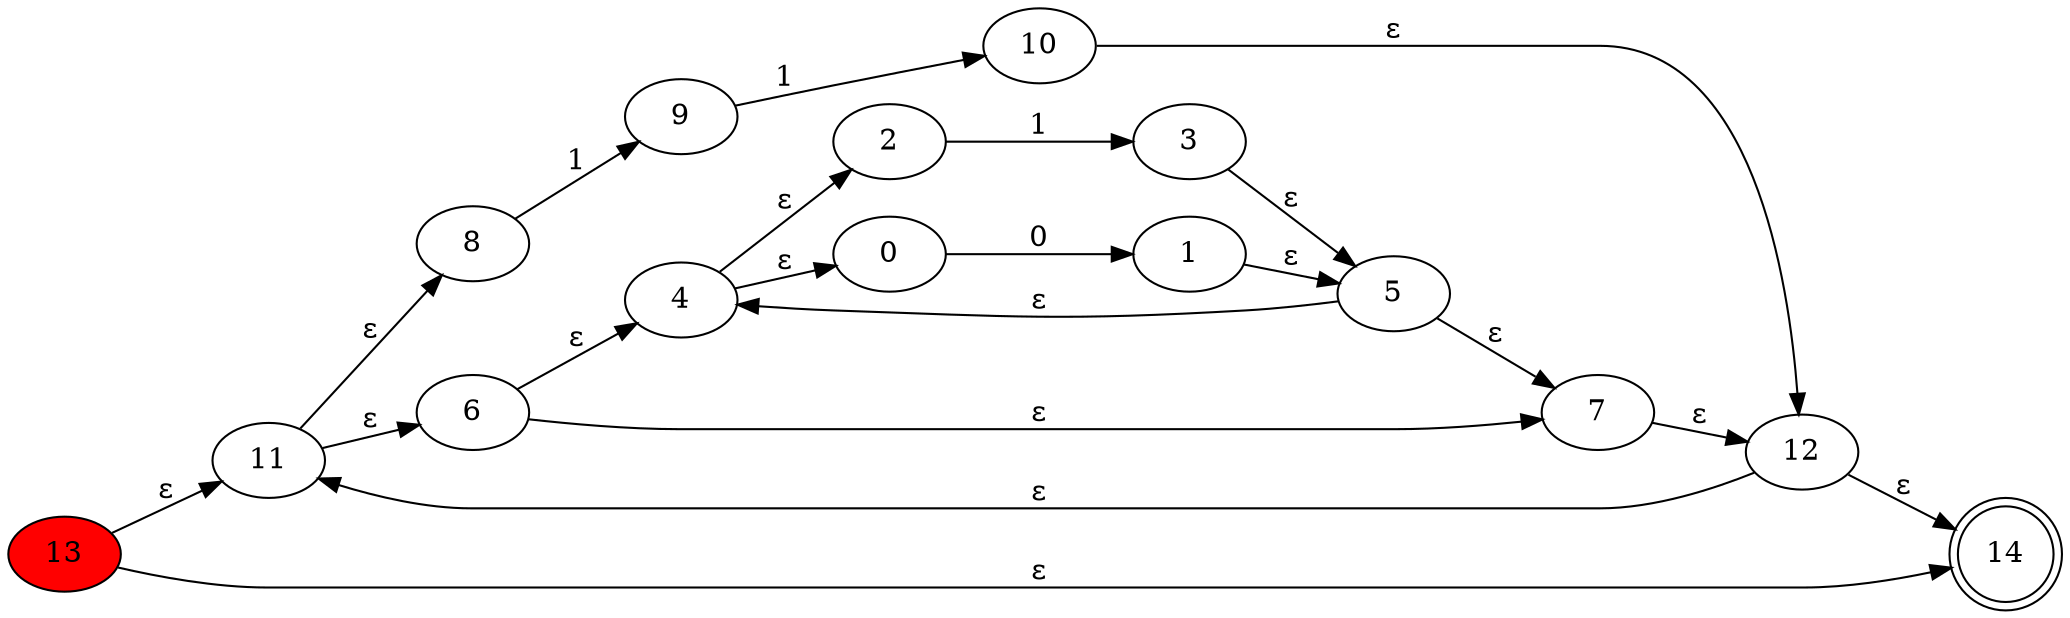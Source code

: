 // NFA_graph
digraph "./Reg_Graph/NFA" {
	rankdir=LR
	13 [label=13 fillcolor=red style=filled]
	11 [label=11]
	13 -> 11 [label="ε" rankdir=LR]
	11 [label=11]
	8 [label=8]
	11 -> 8 [label="ε" rankdir=LR]
	8 [label=8]
	9 [label=9]
	8 -> 9 [label=1 rankdir=LR]
	9 [label=9]
	10 [label=10]
	9 -> 10 [label=1 rankdir=LR]
	10 [label=10]
	12 [label=12]
	10 -> 12 [label="ε" rankdir=LR]
	11 [label=11]
	6 [label=6]
	11 -> 6 [label="ε" rankdir=LR]
	6 [label=6]
	4 [label=4]
	6 -> 4 [label="ε" rankdir=LR]
	4 [label=4]
	2 [label=2]
	4 -> 2 [label="ε" rankdir=LR]
	2 [label=2]
	3 [label=3]
	2 -> 3 [label=1 rankdir=LR]
	3 [label=3]
	5 [label=5]
	3 -> 5 [label="ε" rankdir=LR]
	4 [label=4]
	0 [label=0]
	4 -> 0 [label="ε" rankdir=LR]
	0 [label=0]
	1 [label=1]
	0 -> 1 [label=0 rankdir=LR]
	1 [label=1]
	5 [label=5]
	1 -> 5 [label="ε" rankdir=LR]
	5 [label=5]
	7 [label=7]
	5 -> 7 [label="ε" rankdir=LR]
	5 [label=5]
	4 [label=4]
	5 -> 4 [label="ε" rankdir=LR]
	6 [label=6]
	7 [label=7]
	6 -> 7 [label="ε" rankdir=LR]
	7 [label=7]
	12 [label=12]
	7 -> 12 [label="ε" rankdir=LR]
	12 [label=12]
	14 [label=14 shape=doublecircle]
	12 -> 14 [label="ε" rankdir=LR]
	12 [label=12]
	11 [label=11]
	12 -> 11 [label="ε" rankdir=LR]
	13 [label=13 fillcolor=red style=filled]
	14 [label=14 shape=doublecircle]
	13 -> 14 [label="ε" rankdir=LR]
}
